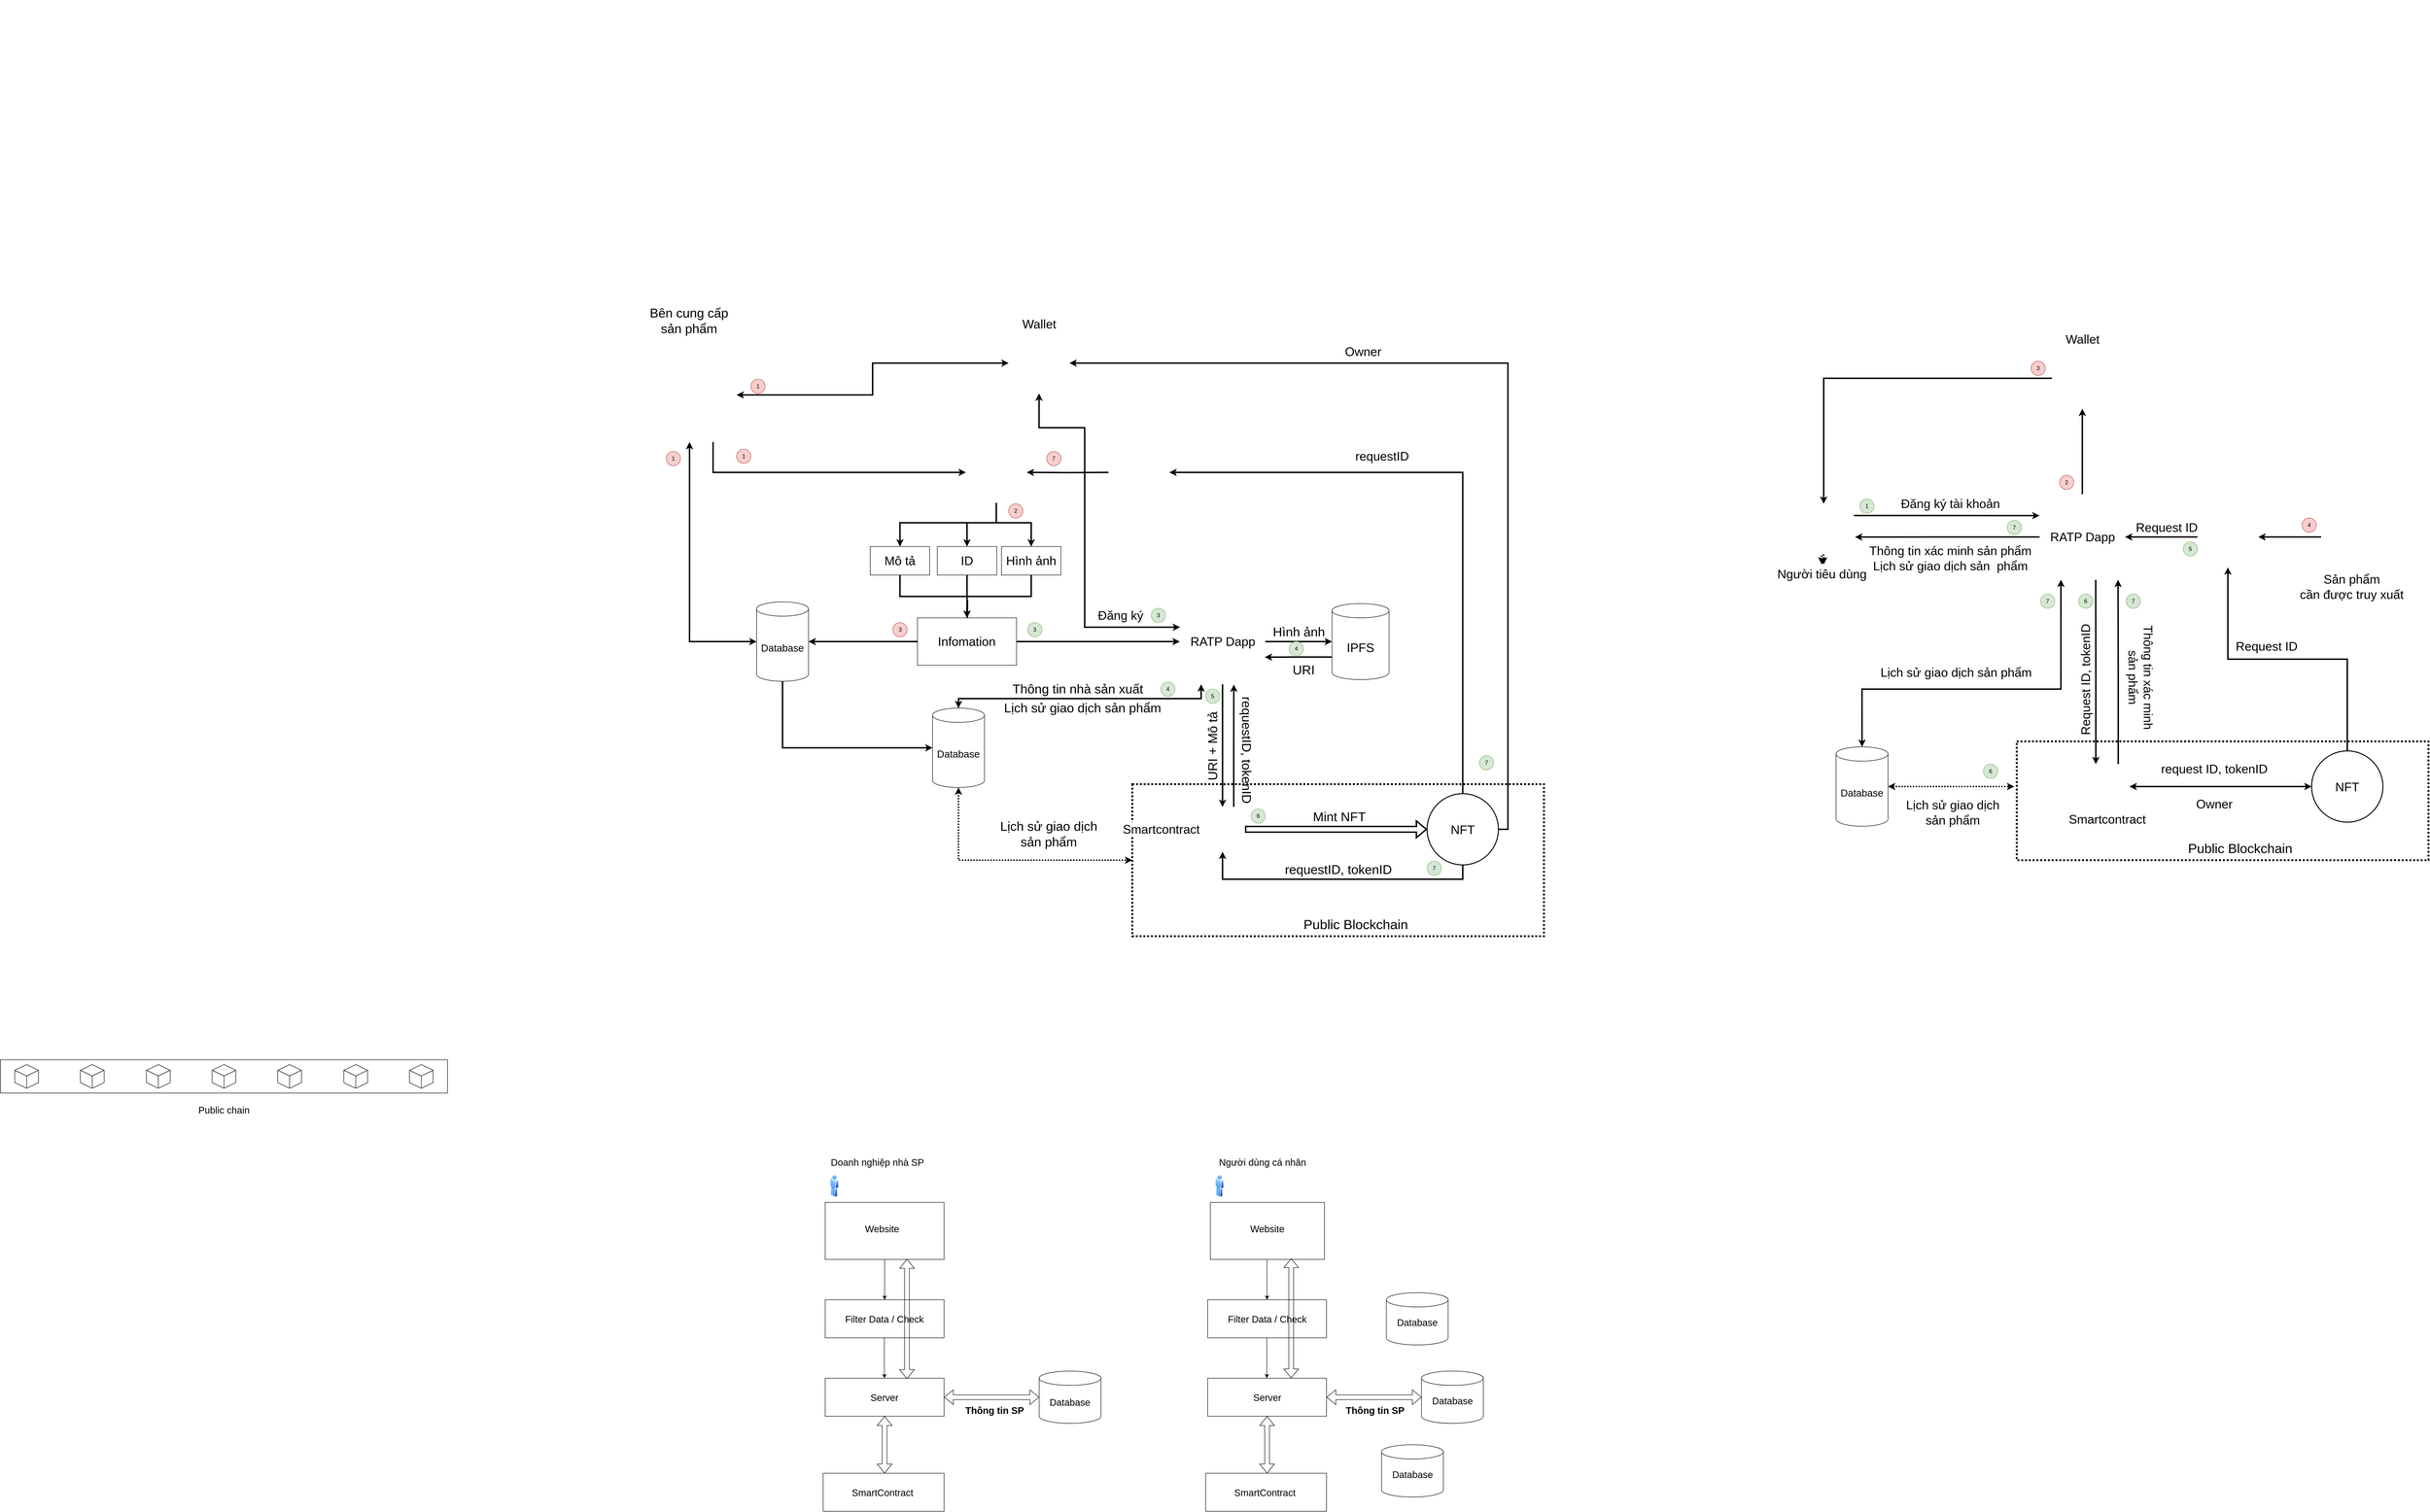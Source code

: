 <mxfile version="15.5.9" type="github">
  <diagram id="D5BR7ImlzCe612qxOFZ0" name="Page-1">
    <mxGraphModel dx="7035" dy="4805" grid="1" gridSize="10" guides="1" tooltips="1" connect="1" arrows="1" fold="1" page="0" pageScale="1" pageWidth="827" pageHeight="1169" math="0" shadow="0">
      <root>
        <mxCell id="0" />
        <mxCell id="1" parent="0" />
        <mxCell id="Ao7XuQHwFO4yn0r0bB7j-84" value="" style="rounded=0;whiteSpace=wrap;html=1;fontSize=26;strokeColor=default;strokeWidth=4;verticalAlign=top;fillColor=none;dashed=1;dashPattern=1 1;" parent="1" vertex="1">
          <mxGeometry x="430" y="-170" width="865.75" height="320" as="geometry" />
        </mxCell>
        <mxCell id="r7d0zFGuepBQrFFEAHhD-46" value="" style="rounded=0;whiteSpace=wrap;html=1;fontSize=26;strokeColor=default;strokeWidth=4;verticalAlign=top;fillColor=none;dashed=1;dashPattern=1 1;" vertex="1" parent="1">
          <mxGeometry x="2290" y="-260" width="865.75" height="250" as="geometry" />
        </mxCell>
        <mxCell id="ztYx5yeOudnLC5B6J5kb-2" value="" style="rounded=0;whiteSpace=wrap;html=1;" parent="1" vertex="1">
          <mxGeometry x="-215.75" y="710" width="250" height="120" as="geometry" />
        </mxCell>
        <mxCell id="ztYx5yeOudnLC5B6J5kb-3" value="" style="aspect=fixed;perimeter=ellipsePerimeter;html=1;align=center;shadow=0;dashed=0;spacingTop=3;image;image=img/lib/active_directory/user.svg;" parent="1" vertex="1">
          <mxGeometry x="-205.75" y="650" width="18.5" height="50" as="geometry" />
        </mxCell>
        <mxCell id="ztYx5yeOudnLC5B6J5kb-4" value="&lt;font style=&quot;font-size: 20px&quot;&gt;Website&lt;/font&gt;" style="text;html=1;strokeColor=none;fillColor=none;align=center;verticalAlign=middle;whiteSpace=wrap;rounded=0;" parent="1" vertex="1">
          <mxGeometry x="-125.75" y="750" width="60" height="30" as="geometry" />
        </mxCell>
        <mxCell id="ztYx5yeOudnLC5B6J5kb-6" value="" style="rounded=0;whiteSpace=wrap;html=1;" parent="1" vertex="1">
          <mxGeometry x="594.25" y="710" width="240" height="120" as="geometry" />
        </mxCell>
        <mxCell id="ztYx5yeOudnLC5B6J5kb-7" value="" style="aspect=fixed;perimeter=ellipsePerimeter;html=1;align=center;shadow=0;dashed=0;spacingTop=3;image;image=img/lib/active_directory/user.svg;" parent="1" vertex="1">
          <mxGeometry x="604.25" y="650" width="18.5" height="50" as="geometry" />
        </mxCell>
        <mxCell id="ztYx5yeOudnLC5B6J5kb-8" value="&lt;font style=&quot;font-size: 20px&quot;&gt;Website&lt;/font&gt;" style="text;html=1;strokeColor=none;fillColor=none;align=center;verticalAlign=middle;whiteSpace=wrap;rounded=0;" parent="1" vertex="1">
          <mxGeometry x="684.25" y="750" width="60" height="30" as="geometry" />
        </mxCell>
        <mxCell id="ztYx5yeOudnLC5B6J5kb-9" value="Người dùng cá nhân" style="text;html=1;strokeColor=none;fillColor=none;align=center;verticalAlign=middle;whiteSpace=wrap;rounded=0;fontSize=20;" parent="1" vertex="1">
          <mxGeometry x="604.25" y="610" width="200" height="30" as="geometry" />
        </mxCell>
        <mxCell id="ztYx5yeOudnLC5B6J5kb-10" value="Doanh nghiệp nhà SP" style="text;html=1;strokeColor=none;fillColor=none;align=center;verticalAlign=middle;whiteSpace=wrap;rounded=0;fontSize=20;" parent="1" vertex="1">
          <mxGeometry x="-205.75" y="610" width="200" height="30" as="geometry" />
        </mxCell>
        <mxCell id="ztYx5yeOudnLC5B6J5kb-11" value="" style="rounded=0;whiteSpace=wrap;html=1;fontSize=20;" parent="1" vertex="1">
          <mxGeometry x="-215.75" y="915" width="250" height="80" as="geometry" />
        </mxCell>
        <mxCell id="ztYx5yeOudnLC5B6J5kb-12" value="Filter Data / Check" style="text;html=1;strokeColor=none;fillColor=none;align=center;verticalAlign=middle;whiteSpace=wrap;rounded=0;fontSize=20;" parent="1" vertex="1">
          <mxGeometry x="-175.75" y="940" width="170" height="30" as="geometry" />
        </mxCell>
        <mxCell id="ztYx5yeOudnLC5B6J5kb-13" value="" style="rounded=0;whiteSpace=wrap;html=1;fontSize=20;" parent="1" vertex="1">
          <mxGeometry x="-220" y="1280" width="254.25" height="80" as="geometry" />
        </mxCell>
        <mxCell id="ztYx5yeOudnLC5B6J5kb-14" value="SmartContract" style="text;html=1;strokeColor=none;fillColor=none;align=center;verticalAlign=middle;whiteSpace=wrap;rounded=0;fontSize=20;" parent="1" vertex="1">
          <mxGeometry x="-180" y="1305" width="170" height="30" as="geometry" />
        </mxCell>
        <mxCell id="ztYx5yeOudnLC5B6J5kb-15" value="" style="endArrow=classic;html=1;rounded=0;fontSize=20;exitX=0.5;exitY=1;exitDx=0;exitDy=0;entryX=0.5;entryY=0;entryDx=0;entryDy=0;" parent="1" source="ztYx5yeOudnLC5B6J5kb-2" target="ztYx5yeOudnLC5B6J5kb-11" edge="1">
          <mxGeometry width="50" height="50" relative="1" as="geometry">
            <mxPoint x="294.25" y="1030" as="sourcePoint" />
            <mxPoint x="344.25" y="980" as="targetPoint" />
          </mxGeometry>
        </mxCell>
        <mxCell id="ztYx5yeOudnLC5B6J5kb-16" value="" style="endArrow=classic;html=1;rounded=0;fontSize=20;exitX=0.5;exitY=1;exitDx=0;exitDy=0;entryX=0.5;entryY=0;entryDx=0;entryDy=0;" parent="1" edge="1">
          <mxGeometry width="50" height="50" relative="1" as="geometry">
            <mxPoint x="-91.25" y="995" as="sourcePoint" />
            <mxPoint x="-91.25" y="1080" as="targetPoint" />
          </mxGeometry>
        </mxCell>
        <mxCell id="ztYx5yeOudnLC5B6J5kb-26" value="Server" style="rounded=0;whiteSpace=wrap;html=1;fontSize=20;" parent="1" vertex="1">
          <mxGeometry x="-215.75" y="1080" width="250" height="80" as="geometry" />
        </mxCell>
        <mxCell id="ztYx5yeOudnLC5B6J5kb-20" value="" style="shape=cylinder3;whiteSpace=wrap;html=1;boundedLbl=1;backgroundOutline=1;size=15;fontSize=20;" parent="1" vertex="1">
          <mxGeometry x="234.25" y="1065" width="130" height="110" as="geometry" />
        </mxCell>
        <mxCell id="ztYx5yeOudnLC5B6J5kb-22" value="Database" style="text;html=1;strokeColor=none;fillColor=none;align=center;verticalAlign=middle;whiteSpace=wrap;rounded=0;fontSize=20;" parent="1" vertex="1">
          <mxGeometry x="269.25" y="1115" width="60" height="30" as="geometry" />
        </mxCell>
        <mxCell id="ztYx5yeOudnLC5B6J5kb-28" value="" style="shape=flexArrow;endArrow=classic;startArrow=classic;html=1;rounded=0;fontSize=20;exitX=0.5;exitY=1;exitDx=0;exitDy=0;" parent="1" source="ztYx5yeOudnLC5B6J5kb-26" edge="1">
          <mxGeometry width="100" height="100" relative="1" as="geometry">
            <mxPoint x="274.25" y="1050" as="sourcePoint" />
            <mxPoint x="-90.75" y="1280" as="targetPoint" />
          </mxGeometry>
        </mxCell>
        <mxCell id="ztYx5yeOudnLC5B6J5kb-30" value="" style="shape=flexArrow;endArrow=classic;startArrow=classic;html=1;rounded=0;fontSize=20;entryX=0;entryY=0.5;entryDx=0;entryDy=0;entryPerimeter=0;exitX=1;exitY=0.5;exitDx=0;exitDy=0;" parent="1" source="ztYx5yeOudnLC5B6J5kb-26" target="ztYx5yeOudnLC5B6J5kb-20" edge="1">
          <mxGeometry width="100" height="100" relative="1" as="geometry">
            <mxPoint x="34.25" y="1120" as="sourcePoint" />
            <mxPoint x="374.25" y="950" as="targetPoint" />
          </mxGeometry>
        </mxCell>
        <mxCell id="ztYx5yeOudnLC5B6J5kb-31" value="&lt;h1&gt;&lt;font style=&quot;font-size: 20px&quot;&gt;Thông tin SP&lt;/font&gt;&lt;/h1&gt;" style="text;html=1;strokeColor=none;fillColor=none;spacing=5;spacingTop=-20;whiteSpace=wrap;overflow=hidden;rounded=0;fontSize=20;" parent="1" vertex="1">
          <mxGeometry x="74.25" y="1100" width="220" height="120" as="geometry" />
        </mxCell>
        <mxCell id="ztYx5yeOudnLC5B6J5kb-33" value="" style="shape=flexArrow;endArrow=classic;startArrow=classic;html=1;rounded=0;fontSize=20;entryX=0.688;entryY=0.994;entryDx=0;entryDy=0;entryPerimeter=0;exitX=0.688;exitY=0.017;exitDx=0;exitDy=0;exitPerimeter=0;" parent="1" source="ztYx5yeOudnLC5B6J5kb-26" target="ztYx5yeOudnLC5B6J5kb-2" edge="1">
          <mxGeometry width="100" height="100" relative="1" as="geometry">
            <mxPoint x="264.25" y="1060" as="sourcePoint" />
            <mxPoint x="374.25" y="950" as="targetPoint" />
          </mxGeometry>
        </mxCell>
        <mxCell id="ztYx5yeOudnLC5B6J5kb-34" value="" style="rounded=0;whiteSpace=wrap;html=1;fontSize=20;" parent="1" vertex="1">
          <mxGeometry x="588.5" y="915" width="250" height="80" as="geometry" />
        </mxCell>
        <mxCell id="ztYx5yeOudnLC5B6J5kb-35" value="Filter Data / Check" style="text;html=1;strokeColor=none;fillColor=none;align=center;verticalAlign=middle;whiteSpace=wrap;rounded=0;fontSize=20;" parent="1" vertex="1">
          <mxGeometry x="628.5" y="940" width="170" height="30" as="geometry" />
        </mxCell>
        <mxCell id="ztYx5yeOudnLC5B6J5kb-36" value="" style="rounded=0;whiteSpace=wrap;html=1;fontSize=20;" parent="1" vertex="1">
          <mxGeometry x="584.25" y="1280" width="254.25" height="80" as="geometry" />
        </mxCell>
        <mxCell id="ztYx5yeOudnLC5B6J5kb-37" value="SmartContract" style="text;html=1;strokeColor=none;fillColor=none;align=center;verticalAlign=middle;whiteSpace=wrap;rounded=0;fontSize=20;" parent="1" vertex="1">
          <mxGeometry x="624.25" y="1305" width="170" height="30" as="geometry" />
        </mxCell>
        <mxCell id="ztYx5yeOudnLC5B6J5kb-38" value="" style="endArrow=classic;html=1;rounded=0;fontSize=20;entryX=0.5;entryY=0;entryDx=0;entryDy=0;" parent="1" target="ztYx5yeOudnLC5B6J5kb-34" edge="1">
          <mxGeometry width="50" height="50" relative="1" as="geometry">
            <mxPoint x="713.25" y="831" as="sourcePoint" />
            <mxPoint x="1098.5" y="980.72" as="targetPoint" />
          </mxGeometry>
        </mxCell>
        <mxCell id="ztYx5yeOudnLC5B6J5kb-39" value="" style="endArrow=classic;html=1;rounded=0;fontSize=20;exitX=0.5;exitY=1;exitDx=0;exitDy=0;entryX=0.5;entryY=0;entryDx=0;entryDy=0;" parent="1" edge="1">
          <mxGeometry width="50" height="50" relative="1" as="geometry">
            <mxPoint x="713" y="995" as="sourcePoint" />
            <mxPoint x="713" y="1080" as="targetPoint" />
          </mxGeometry>
        </mxCell>
        <mxCell id="ztYx5yeOudnLC5B6J5kb-40" value="Server" style="rounded=0;whiteSpace=wrap;html=1;fontSize=20;" parent="1" vertex="1">
          <mxGeometry x="588.5" y="1080" width="250" height="80" as="geometry" />
        </mxCell>
        <mxCell id="ztYx5yeOudnLC5B6J5kb-41" value="" style="shape=cylinder3;whiteSpace=wrap;html=1;boundedLbl=1;backgroundOutline=1;size=15;fontSize=20;" parent="1" vertex="1">
          <mxGeometry x="1038.25" y="1065" width="130" height="110" as="geometry" />
        </mxCell>
        <mxCell id="ztYx5yeOudnLC5B6J5kb-42" value="Database" style="text;html=1;strokeColor=none;fillColor=none;align=center;verticalAlign=middle;whiteSpace=wrap;rounded=0;fontSize=20;" parent="1" vertex="1">
          <mxGeometry x="1069.25" y="1110" width="68.56" height="34.28" as="geometry" />
        </mxCell>
        <mxCell id="ztYx5yeOudnLC5B6J5kb-43" value="" style="shape=flexArrow;endArrow=classic;startArrow=classic;html=1;rounded=0;fontSize=20;exitX=0.5;exitY=1;exitDx=0;exitDy=0;" parent="1" source="ztYx5yeOudnLC5B6J5kb-40" edge="1">
          <mxGeometry width="100" height="100" relative="1" as="geometry">
            <mxPoint x="1078.5" y="1050" as="sourcePoint" />
            <mxPoint x="713.5" y="1280" as="targetPoint" />
          </mxGeometry>
        </mxCell>
        <mxCell id="ztYx5yeOudnLC5B6J5kb-44" value="" style="shape=flexArrow;endArrow=classic;startArrow=classic;html=1;rounded=0;fontSize=20;entryX=0;entryY=0.5;entryDx=0;entryDy=0;entryPerimeter=0;exitX=1;exitY=0.5;exitDx=0;exitDy=0;" parent="1" source="ztYx5yeOudnLC5B6J5kb-40" edge="1">
          <mxGeometry width="100" height="100" relative="1" as="geometry">
            <mxPoint x="838.5" y="1120" as="sourcePoint" />
            <mxPoint x="1038.5" y="1120" as="targetPoint" />
          </mxGeometry>
        </mxCell>
        <mxCell id="ztYx5yeOudnLC5B6J5kb-45" value="&lt;h1&gt;&lt;font style=&quot;font-size: 20px&quot;&gt;Thông tin SP&lt;/font&gt;&lt;/h1&gt;" style="text;html=1;strokeColor=none;fillColor=none;spacing=5;spacingTop=-20;whiteSpace=wrap;overflow=hidden;rounded=0;fontSize=20;" parent="1" vertex="1">
          <mxGeometry x="874.25" y="1100" width="220" height="120" as="geometry" />
        </mxCell>
        <mxCell id="ztYx5yeOudnLC5B6J5kb-47" value="" style="shape=flexArrow;endArrow=classic;startArrow=classic;html=1;rounded=0;fontSize=20;entryX=0.688;entryY=0.994;entryDx=0;entryDy=0;entryPerimeter=0;exitX=0.688;exitY=0.017;exitDx=0;exitDy=0;exitPerimeter=0;" parent="1" edge="1">
          <mxGeometry width="100" height="100" relative="1" as="geometry">
            <mxPoint x="764.25" y="1080" as="sourcePoint" />
            <mxPoint x="764.25" y="827.92" as="targetPoint" />
          </mxGeometry>
        </mxCell>
        <mxCell id="ztYx5yeOudnLC5B6J5kb-48" value="" style="shape=cylinder3;whiteSpace=wrap;html=1;boundedLbl=1;backgroundOutline=1;size=15;fontSize=20;" parent="1" vertex="1">
          <mxGeometry x="964.25" y="900" width="130" height="110" as="geometry" />
        </mxCell>
        <mxCell id="ztYx5yeOudnLC5B6J5kb-49" value="Database" style="text;html=1;strokeColor=none;fillColor=none;align=center;verticalAlign=middle;whiteSpace=wrap;rounded=0;fontSize=20;" parent="1" vertex="1">
          <mxGeometry x="995.25" y="945" width="68.56" height="34.28" as="geometry" />
        </mxCell>
        <mxCell id="ztYx5yeOudnLC5B6J5kb-50" value="" style="shape=cylinder3;whiteSpace=wrap;html=1;boundedLbl=1;backgroundOutline=1;size=15;fontSize=20;" parent="1" vertex="1">
          <mxGeometry x="954.25" y="1220" width="130" height="110" as="geometry" />
        </mxCell>
        <mxCell id="ztYx5yeOudnLC5B6J5kb-51" value="Database" style="text;html=1;strokeColor=none;fillColor=none;align=center;verticalAlign=middle;whiteSpace=wrap;rounded=0;fontSize=20;" parent="1" vertex="1">
          <mxGeometry x="985.25" y="1265" width="68.56" height="34.28" as="geometry" />
        </mxCell>
        <mxCell id="Ao7XuQHwFO4yn0r0bB7j-11" style="edgeStyle=orthogonalEdgeStyle;rounded=0;orthogonalLoop=1;jettySize=auto;html=1;exitX=0.75;exitY=1;exitDx=0;exitDy=0;jumpSize=6;endSize=6;strokeWidth=3;" parent="1" source="Ao7XuQHwFO4yn0r0bB7j-4" target="Ao7XuQHwFO4yn0r0bB7j-8" edge="1">
          <mxGeometry relative="1" as="geometry" />
        </mxCell>
        <mxCell id="Ao7XuQHwFO4yn0r0bB7j-57" style="edgeStyle=orthogonalEdgeStyle;rounded=0;jumpSize=6;orthogonalLoop=1;jettySize=auto;html=1;exitX=0.5;exitY=1;exitDx=0;exitDy=0;entryX=0;entryY=0.5;entryDx=0;entryDy=0;entryPerimeter=0;fontSize=35;startArrow=classic;startFill=1;endSize=6;strokeWidth=3;" parent="1" source="Ao7XuQHwFO4yn0r0bB7j-4" target="Ao7XuQHwFO4yn0r0bB7j-22" edge="1">
          <mxGeometry relative="1" as="geometry" />
        </mxCell>
        <mxCell id="Ao7XuQHwFO4yn0r0bB7j-75" style="edgeStyle=orthogonalEdgeStyle;rounded=0;jumpSize=6;orthogonalLoop=1;jettySize=auto;html=1;exitX=1;exitY=0.5;exitDx=0;exitDy=0;entryX=0;entryY=0.5;entryDx=0;entryDy=0;fontSize=26;startArrow=classic;startFill=1;endSize=6;strokeWidth=3;" parent="1" source="Ao7XuQHwFO4yn0r0bB7j-4" target="Ao7XuQHwFO4yn0r0bB7j-74" edge="1">
          <mxGeometry relative="1" as="geometry" />
        </mxCell>
        <mxCell id="Ao7XuQHwFO4yn0r0bB7j-4" value="" style="shape=image;html=1;verticalAlign=top;verticalLabelPosition=bottom;labelBackgroundColor=#ffffff;imageAspect=0;aspect=fixed;image=https://cdn1.iconfinder.com/data/icons/science-technology-outline-24-px/24/factory_company_building_manufacturer_powerplant-128.png" parent="1" vertex="1">
          <mxGeometry x="-600" y="-1088" width="198" height="198" as="geometry" />
        </mxCell>
        <mxCell id="Ao7XuQHwFO4yn0r0bB7j-82" style="edgeStyle=orthogonalEdgeStyle;rounded=0;jumpSize=6;orthogonalLoop=1;jettySize=auto;html=1;exitX=0;exitY=0.5;exitDx=0;exitDy=0;entryX=1;entryY=0.5;entryDx=0;entryDy=0;fontSize=26;startArrow=none;startFill=0;strokeWidth=3;" parent="1" target="Ao7XuQHwFO4yn0r0bB7j-8" edge="1">
          <mxGeometry relative="1" as="geometry">
            <mxPoint x="380" y="-826" as="sourcePoint" />
          </mxGeometry>
        </mxCell>
        <mxCell id="r7d0zFGuepBQrFFEAHhD-33" style="edgeStyle=orthogonalEdgeStyle;rounded=0;orthogonalLoop=1;jettySize=auto;html=1;exitX=0;exitY=0.5;exitDx=0;exitDy=0;entryX=1;entryY=0.5;entryDx=0;entryDy=0;startArrow=none;startFill=0;endArrow=classic;endFill=1;strokeWidth=3;" edge="1" parent="1" source="Ao7XuQHwFO4yn0r0bB7j-7" target="r7d0zFGuepBQrFFEAHhD-23">
          <mxGeometry relative="1" as="geometry" />
        </mxCell>
        <mxCell id="Ao7XuQHwFO4yn0r0bB7j-7" value="" style="shape=image;html=1;verticalAlign=top;verticalLabelPosition=bottom;labelBackgroundColor=#ffffff;imageAspect=0;aspect=fixed;image=https://cdn0.iconfinder.com/data/icons/online-shopping-fill-shoppers-features/512/Product_searching-128.png" parent="1" vertex="1">
          <mxGeometry x="2930" y="-754.12" width="128" height="128" as="geometry" />
        </mxCell>
        <mxCell id="Ao7XuQHwFO4yn0r0bB7j-15" style="edgeStyle=orthogonalEdgeStyle;rounded=0;jumpSize=6;orthogonalLoop=1;jettySize=auto;html=1;exitX=0.5;exitY=1;exitDx=0;exitDy=0;endSize=6;strokeWidth=3;entryX=0.5;entryY=0;entryDx=0;entryDy=0;" parent="1" source="Ao7XuQHwFO4yn0r0bB7j-8" target="Ao7XuQHwFO4yn0r0bB7j-14" edge="1">
          <mxGeometry relative="1" as="geometry">
            <mxPoint x="144" y="-670" as="targetPoint" />
            <Array as="points">
              <mxPoint x="144" y="-720" />
              <mxPoint x="83" y="-720" />
            </Array>
          </mxGeometry>
        </mxCell>
        <mxCell id="Ao7XuQHwFO4yn0r0bB7j-17" style="edgeStyle=orthogonalEdgeStyle;rounded=0;jumpSize=6;orthogonalLoop=1;jettySize=auto;html=1;exitX=0.5;exitY=1;exitDx=0;exitDy=0;endSize=6;strokeWidth=3;entryX=0.5;entryY=0;entryDx=0;entryDy=0;" parent="1" source="Ao7XuQHwFO4yn0r0bB7j-8" target="Ao7XuQHwFO4yn0r0bB7j-13" edge="1">
          <mxGeometry relative="1" as="geometry">
            <mxPoint x="144" y="-670" as="targetPoint" />
            <Array as="points">
              <mxPoint x="144" y="-720" />
              <mxPoint x="217" y="-720" />
            </Array>
          </mxGeometry>
        </mxCell>
        <mxCell id="Ao7XuQHwFO4yn0r0bB7j-51" style="edgeStyle=orthogonalEdgeStyle;rounded=0;jumpSize=6;orthogonalLoop=1;jettySize=auto;html=1;exitX=0.5;exitY=1;exitDx=0;exitDy=0;entryX=0.5;entryY=0;entryDx=0;entryDy=0;fontSize=35;startArrow=none;startFill=0;endSize=6;strokeWidth=3;" parent="1" source="Ao7XuQHwFO4yn0r0bB7j-8" target="Ao7XuQHwFO4yn0r0bB7j-49" edge="1">
          <mxGeometry relative="1" as="geometry">
            <Array as="points">
              <mxPoint x="144" y="-720" />
              <mxPoint x="-58" y="-720" />
            </Array>
          </mxGeometry>
        </mxCell>
        <mxCell id="Ao7XuQHwFO4yn0r0bB7j-8" value="" style="shape=image;html=1;verticalAlign=top;verticalLabelPosition=bottom;labelBackgroundColor=#ffffff;imageAspect=0;aspect=fixed;image=https://cdn0.iconfinder.com/data/icons/online-shopping-fill-shoppers-features/512/QR-code_product-128.png" parent="1" vertex="1">
          <mxGeometry x="80" y="-890" width="128" height="128" as="geometry" />
        </mxCell>
        <mxCell id="Ao7XuQHwFO4yn0r0bB7j-9" value="" style="shape=image;html=1;verticalAlign=top;verticalLabelPosition=bottom;labelBackgroundColor=#ffffff;imageAspect=0;aspect=fixed;image=https://cdn0.iconfinder.com/data/icons/online-shopping-fill-shoppers-features/512/QR-code_product_tracking-128.png" parent="1" vertex="1">
          <mxGeometry x="1730" y="-1820" width="128" height="128" as="geometry" />
        </mxCell>
        <mxCell id="Ao7XuQHwFO4yn0r0bB7j-10" value="" style="shape=image;html=1;verticalAlign=top;verticalLabelPosition=bottom;labelBackgroundColor=#ffffff;imageAspect=0;aspect=fixed;image=https://cdn0.iconfinder.com/data/icons/online-shopping-fill-shoppers-features/512/Product_insurance-128.png" parent="1" vertex="1">
          <mxGeometry x="1530" y="-1810" width="128" height="128" as="geometry" />
        </mxCell>
        <mxCell id="Ao7XuQHwFO4yn0r0bB7j-12" value="Bên cung cấp sản phẩm" style="text;html=1;strokeColor=none;fillColor=none;align=center;verticalAlign=middle;whiteSpace=wrap;rounded=0;fontSize=27;" parent="1" vertex="1">
          <mxGeometry x="-602" y="-1160" width="200" height="30" as="geometry" />
        </mxCell>
        <mxCell id="Ao7XuQHwFO4yn0r0bB7j-55" style="edgeStyle=orthogonalEdgeStyle;rounded=0;jumpSize=6;orthogonalLoop=1;jettySize=auto;html=1;exitX=0.5;exitY=1;exitDx=0;exitDy=0;fontSize=35;startArrow=none;startFill=0;endSize=6;strokeWidth=3;entryX=0.5;entryY=0;entryDx=0;entryDy=0;" parent="1" source="Ao7XuQHwFO4yn0r0bB7j-13" target="Ao7XuQHwFO4yn0r0bB7j-18" edge="1">
          <mxGeometry relative="1" as="geometry">
            <mxPoint x="80" y="-500" as="targetPoint" />
          </mxGeometry>
        </mxCell>
        <mxCell id="Ao7XuQHwFO4yn0r0bB7j-13" value="Hình ảnh" style="rounded=0;whiteSpace=wrap;html=1;fontSize=26;" parent="1" vertex="1">
          <mxGeometry x="155" y="-670" width="125" height="60" as="geometry" />
        </mxCell>
        <mxCell id="Ao7XuQHwFO4yn0r0bB7j-54" style="edgeStyle=orthogonalEdgeStyle;rounded=0;jumpSize=6;orthogonalLoop=1;jettySize=auto;html=1;exitX=0.5;exitY=1;exitDx=0;exitDy=0;fontSize=35;startArrow=none;startFill=0;endSize=6;strokeWidth=3;" parent="1" source="Ao7XuQHwFO4yn0r0bB7j-14" edge="1">
          <mxGeometry relative="1" as="geometry">
            <mxPoint x="83" y="-500" as="targetPoint" />
          </mxGeometry>
        </mxCell>
        <mxCell id="Ao7XuQHwFO4yn0r0bB7j-14" value="ID" style="rounded=0;whiteSpace=wrap;html=1;fontSize=26;" parent="1" vertex="1">
          <mxGeometry x="20" y="-670" width="125" height="60" as="geometry" />
        </mxCell>
        <mxCell id="Ao7XuQHwFO4yn0r0bB7j-56" style="edgeStyle=orthogonalEdgeStyle;rounded=0;jumpSize=6;orthogonalLoop=1;jettySize=auto;html=1;exitX=0;exitY=0.5;exitDx=0;exitDy=0;fontSize=35;startArrow=none;startFill=0;endSize=6;strokeWidth=3;" parent="1" source="Ao7XuQHwFO4yn0r0bB7j-18" target="Ao7XuQHwFO4yn0r0bB7j-22" edge="1">
          <mxGeometry relative="1" as="geometry" />
        </mxCell>
        <mxCell id="Ao7XuQHwFO4yn0r0bB7j-59" style="edgeStyle=orthogonalEdgeStyle;rounded=0;jumpSize=6;orthogonalLoop=1;jettySize=auto;html=1;exitX=1;exitY=0.5;exitDx=0;exitDy=0;entryX=0;entryY=0.5;entryDx=0;entryDy=0;fontSize=35;startArrow=none;startFill=0;endSize=6;strokeWidth=3;" parent="1" source="Ao7XuQHwFO4yn0r0bB7j-18" target="Ao7XuQHwFO4yn0r0bB7j-44" edge="1">
          <mxGeometry relative="1" as="geometry" />
        </mxCell>
        <mxCell id="Ao7XuQHwFO4yn0r0bB7j-18" value="Infomation" style="rounded=0;whiteSpace=wrap;html=1;fontSize=26;" parent="1" vertex="1">
          <mxGeometry x="-21.67" y="-520" width="208.33" height="100" as="geometry" />
        </mxCell>
        <mxCell id="r7d0zFGuepBQrFFEAHhD-103" style="edgeStyle=orthogonalEdgeStyle;rounded=0;orthogonalLoop=1;jettySize=auto;html=1;exitX=0;exitY=0;exitDx=0;exitDy=112.5;exitPerimeter=0;entryX=0.994;entryY=0.682;entryDx=0;entryDy=0;entryPerimeter=0;startArrow=none;startFill=0;endArrow=classic;endFill=1;strokeWidth=3;" edge="1" parent="1" source="Ao7XuQHwFO4yn0r0bB7j-20" target="Ao7XuQHwFO4yn0r0bB7j-44">
          <mxGeometry relative="1" as="geometry" />
        </mxCell>
        <mxCell id="Ao7XuQHwFO4yn0r0bB7j-20" value="IPFS" style="shape=cylinder3;whiteSpace=wrap;html=1;boundedLbl=1;backgroundOutline=1;size=15;strokeColor=default;fontSize=26;" parent="1" vertex="1">
          <mxGeometry x="850" y="-550" width="120" height="160" as="geometry" />
        </mxCell>
        <mxCell id="Ao7XuQHwFO4yn0r0bB7j-22" value="Database" style="shape=cylinder3;whiteSpace=wrap;html=1;boundedLbl=1;backgroundOutline=1;size=15;strokeColor=default;fontSize=21;" parent="1" vertex="1">
          <mxGeometry x="-360" y="-553.51" width="109.25" height="167.01" as="geometry" />
        </mxCell>
        <mxCell id="Ao7XuQHwFO4yn0r0bB7j-69" style="edgeStyle=orthogonalEdgeStyle;rounded=0;jumpSize=6;orthogonalLoop=1;jettySize=auto;html=1;exitX=0.5;exitY=1;exitDx=0;exitDy=0;entryX=0.5;entryY=0;entryDx=0;entryDy=0;fontSize=26;startArrow=none;startFill=0;endSize=6;strokeWidth=3;endArrow=classic;endFill=1;" parent="1" source="Ao7XuQHwFO4yn0r0bB7j-44" target="Ao7XuQHwFO4yn0r0bB7j-68" edge="1">
          <mxGeometry relative="1" as="geometry" />
        </mxCell>
        <mxCell id="Ao7XuQHwFO4yn0r0bB7j-83" style="edgeStyle=orthogonalEdgeStyle;rounded=0;jumpSize=6;orthogonalLoop=1;jettySize=auto;html=1;exitX=1;exitY=0.5;exitDx=0;exitDy=0;fontSize=26;startArrow=none;startFill=0;strokeWidth=3;" parent="1" source="Ao7XuQHwFO4yn0r0bB7j-44" target="Ao7XuQHwFO4yn0r0bB7j-20" edge="1">
          <mxGeometry relative="1" as="geometry" />
        </mxCell>
        <mxCell id="Ao7XuQHwFO4yn0r0bB7j-44" value="&lt;font style=&quot;font-size: 26px;&quot;&gt;RATP Dapp&lt;br style=&quot;font-size: 26px;&quot;&gt;&lt;/font&gt;" style="shape=image;html=1;verticalAlign=middle;verticalLabelPosition=middle;labelBackgroundColor=#ffffff;imageAspect=0;aspect=fixed;image=https://cdn1.iconfinder.com/data/icons/100-basic-for-user-interface/32/44-browser-128.png;strokeColor=default;strokeWidth=0;horizontal=1;labelPosition=center;align=center;fontSize=26;" parent="1" vertex="1">
          <mxGeometry x="530" y="-559.87" width="179.75" height="179.75" as="geometry" />
        </mxCell>
        <mxCell id="Ao7XuQHwFO4yn0r0bB7j-53" style="edgeStyle=orthogonalEdgeStyle;rounded=0;jumpSize=6;orthogonalLoop=1;jettySize=auto;html=1;exitX=0.5;exitY=1;exitDx=0;exitDy=0;entryX=0.5;entryY=0;entryDx=0;entryDy=0;fontSize=35;startArrow=none;startFill=0;endSize=6;strokeWidth=3;" parent="1" source="Ao7XuQHwFO4yn0r0bB7j-49" target="Ao7XuQHwFO4yn0r0bB7j-18" edge="1">
          <mxGeometry relative="1" as="geometry" />
        </mxCell>
        <mxCell id="Ao7XuQHwFO4yn0r0bB7j-49" value="Mô tả" style="rounded=0;whiteSpace=wrap;html=1;fontSize=26;" parent="1" vertex="1">
          <mxGeometry x="-121" y="-670" width="125" height="60" as="geometry" />
        </mxCell>
        <mxCell id="Ao7XuQHwFO4yn0r0bB7j-50" style="edgeStyle=orthogonalEdgeStyle;rounded=0;jumpSize=6;orthogonalLoop=1;jettySize=auto;html=1;exitX=0.5;exitY=1;exitDx=0;exitDy=0;fontSize=35;startArrow=none;startFill=0;endSize=6;strokeWidth=3;" parent="1" source="Ao7XuQHwFO4yn0r0bB7j-49" target="Ao7XuQHwFO4yn0r0bB7j-49" edge="1">
          <mxGeometry relative="1" as="geometry" />
        </mxCell>
        <mxCell id="Ao7XuQHwFO4yn0r0bB7j-63" value="" style="group" parent="1" vertex="1" connectable="0">
          <mxGeometry x="-1950" y="410" width="940" height="120" as="geometry" />
        </mxCell>
        <mxCell id="Ao7XuQHwFO4yn0r0bB7j-41" value="Public chain" style="text;html=1;strokeColor=none;fillColor=none;align=center;verticalAlign=middle;whiteSpace=wrap;rounded=0;fontSize=20;" parent="Ao7XuQHwFO4yn0r0bB7j-63" vertex="1">
          <mxGeometry x="370" y="90" width="200" height="30" as="geometry" />
        </mxCell>
        <mxCell id="Ao7XuQHwFO4yn0r0bB7j-42" value="" style="group" parent="Ao7XuQHwFO4yn0r0bB7j-63" vertex="1" connectable="0">
          <mxGeometry width="940" height="70" as="geometry" />
        </mxCell>
        <mxCell id="Ao7XuQHwFO4yn0r0bB7j-23" value="" style="verticalLabelPosition=bottom;verticalAlign=top;html=1;shape=mxgraph.basic.rect;fillColor2=none;strokeWidth=1;size=20;indent=5;" parent="Ao7XuQHwFO4yn0r0bB7j-42" vertex="1">
          <mxGeometry width="940" height="70" as="geometry" />
        </mxCell>
        <mxCell id="Ao7XuQHwFO4yn0r0bB7j-24" value="" style="html=1;whiteSpace=wrap;shape=isoCube2;backgroundOutline=1;isoAngle=15;strokeColor=default;" parent="Ao7XuQHwFO4yn0r0bB7j-42" vertex="1">
          <mxGeometry x="30" y="10" width="50" height="50" as="geometry" />
        </mxCell>
        <mxCell id="Ao7XuQHwFO4yn0r0bB7j-25" value="" style="html=1;whiteSpace=wrap;shape=isoCube2;backgroundOutline=1;isoAngle=15;strokeColor=default;" parent="Ao7XuQHwFO4yn0r0bB7j-42" vertex="1">
          <mxGeometry x="168" y="10" width="50" height="50" as="geometry" />
        </mxCell>
        <mxCell id="Ao7XuQHwFO4yn0r0bB7j-26" value="" style="html=1;whiteSpace=wrap;shape=isoCube2;backgroundOutline=1;isoAngle=15;strokeColor=default;" parent="Ao7XuQHwFO4yn0r0bB7j-42" vertex="1">
          <mxGeometry x="307" y="10" width="50" height="50" as="geometry" />
        </mxCell>
        <mxCell id="Ao7XuQHwFO4yn0r0bB7j-27" value="" style="html=1;whiteSpace=wrap;shape=isoCube2;backgroundOutline=1;isoAngle=15;strokeColor=default;" parent="Ao7XuQHwFO4yn0r0bB7j-42" vertex="1">
          <mxGeometry x="445" y="10" width="50" height="50" as="geometry" />
        </mxCell>
        <mxCell id="Ao7XuQHwFO4yn0r0bB7j-28" value="" style="html=1;whiteSpace=wrap;shape=isoCube2;backgroundOutline=1;isoAngle=15;strokeColor=default;" parent="Ao7XuQHwFO4yn0r0bB7j-42" vertex="1">
          <mxGeometry x="583" y="10" width="50" height="50" as="geometry" />
        </mxCell>
        <mxCell id="Ao7XuQHwFO4yn0r0bB7j-29" value="" style="html=1;whiteSpace=wrap;shape=isoCube2;backgroundOutline=1;isoAngle=15;strokeColor=default;" parent="Ao7XuQHwFO4yn0r0bB7j-42" vertex="1">
          <mxGeometry x="722" y="10" width="50" height="50" as="geometry" />
        </mxCell>
        <mxCell id="Ao7XuQHwFO4yn0r0bB7j-30" value="" style="html=1;whiteSpace=wrap;shape=isoCube2;backgroundOutline=1;isoAngle=15;strokeColor=default;" parent="Ao7XuQHwFO4yn0r0bB7j-42" vertex="1">
          <mxGeometry x="860" y="10" width="50" height="50" as="geometry" />
        </mxCell>
        <mxCell id="Ao7XuQHwFO4yn0r0bB7j-35" value="" style="shape=image;html=1;verticalAlign=top;verticalLabelPosition=bottom;labelBackgroundColor=#ffffff;imageAspect=0;aspect=fixed;image=https://cdn4.iconfinder.com/data/icons/basic-ui-2-line/32/chain-link-linked-complement-links-128.png;strokeColor=default;rotation=-90;" parent="Ao7XuQHwFO4yn0r0bB7j-42" vertex="1">
          <mxGeometry x="110" y="21" width="28" height="28" as="geometry" />
        </mxCell>
        <mxCell id="Ao7XuQHwFO4yn0r0bB7j-36" value="" style="shape=image;html=1;verticalAlign=top;verticalLabelPosition=bottom;labelBackgroundColor=#ffffff;imageAspect=0;aspect=fixed;image=https://cdn4.iconfinder.com/data/icons/basic-ui-2-line/32/chain-link-linked-complement-links-128.png;strokeColor=default;rotation=-90;" parent="Ao7XuQHwFO4yn0r0bB7j-42" vertex="1">
          <mxGeometry x="249" y="21" width="28" height="28" as="geometry" />
        </mxCell>
        <mxCell id="Ao7XuQHwFO4yn0r0bB7j-37" value="" style="shape=image;html=1;verticalAlign=top;verticalLabelPosition=bottom;labelBackgroundColor=#ffffff;imageAspect=0;aspect=fixed;image=https://cdn4.iconfinder.com/data/icons/basic-ui-2-line/32/chain-link-linked-complement-links-128.png;strokeColor=default;rotation=-90;" parent="Ao7XuQHwFO4yn0r0bB7j-42" vertex="1">
          <mxGeometry x="387" y="21" width="28" height="28" as="geometry" />
        </mxCell>
        <mxCell id="Ao7XuQHwFO4yn0r0bB7j-38" value="" style="shape=image;html=1;verticalAlign=top;verticalLabelPosition=bottom;labelBackgroundColor=#ffffff;imageAspect=0;aspect=fixed;image=https://cdn4.iconfinder.com/data/icons/basic-ui-2-line/32/chain-link-linked-complement-links-128.png;strokeColor=default;rotation=-90;" parent="Ao7XuQHwFO4yn0r0bB7j-42" vertex="1">
          <mxGeometry x="525" y="21" width="28" height="28" as="geometry" />
        </mxCell>
        <mxCell id="Ao7XuQHwFO4yn0r0bB7j-39" value="" style="shape=image;html=1;verticalAlign=top;verticalLabelPosition=bottom;labelBackgroundColor=#ffffff;imageAspect=0;aspect=fixed;image=https://cdn4.iconfinder.com/data/icons/basic-ui-2-line/32/chain-link-linked-complement-links-128.png;strokeColor=default;rotation=-90;" parent="Ao7XuQHwFO4yn0r0bB7j-42" vertex="1">
          <mxGeometry x="664" y="21" width="28" height="28" as="geometry" />
        </mxCell>
        <mxCell id="Ao7XuQHwFO4yn0r0bB7j-40" value="" style="shape=image;html=1;verticalAlign=top;verticalLabelPosition=bottom;labelBackgroundColor=#ffffff;imageAspect=0;aspect=fixed;image=https://cdn4.iconfinder.com/data/icons/basic-ui-2-line/32/chain-link-linked-complement-links-128.png;strokeColor=default;rotation=-90;" parent="Ao7XuQHwFO4yn0r0bB7j-42" vertex="1">
          <mxGeometry x="802" y="21" width="28" height="28" as="geometry" />
        </mxCell>
        <mxCell id="Ao7XuQHwFO4yn0r0bB7j-65" value="Hình ảnh" style="text;html=1;resizable=0;autosize=1;align=center;verticalAlign=middle;points=[];fillColor=none;strokeColor=none;rounded=0;fontSize=27;" parent="1" vertex="1">
          <mxGeometry x="720" y="-510" width="120" height="40" as="geometry" />
        </mxCell>
        <mxCell id="Ao7XuQHwFO4yn0r0bB7j-73" style="edgeStyle=orthogonalEdgeStyle;rounded=0;jumpSize=6;orthogonalLoop=1;jettySize=auto;html=1;exitX=1;exitY=0.5;exitDx=0;exitDy=0;entryX=0;entryY=0.5;entryDx=0;entryDy=0;fontSize=26;startArrow=none;startFill=0;strokeWidth=3;shape=flexArrow;" parent="1" source="Ao7XuQHwFO4yn0r0bB7j-68" target="Ao7XuQHwFO4yn0r0bB7j-72" edge="1">
          <mxGeometry relative="1" as="geometry" />
        </mxCell>
        <mxCell id="r7d0zFGuepBQrFFEAHhD-97" style="edgeStyle=orthogonalEdgeStyle;rounded=0;orthogonalLoop=1;jettySize=auto;html=1;exitX=0.75;exitY=0;exitDx=0;exitDy=0;entryX=0.632;entryY=1.003;entryDx=0;entryDy=0;entryPerimeter=0;startArrow=none;startFill=0;endArrow=classic;endFill=1;strokeWidth=3;" edge="1" parent="1" source="Ao7XuQHwFO4yn0r0bB7j-68" target="Ao7XuQHwFO4yn0r0bB7j-44">
          <mxGeometry relative="1" as="geometry" />
        </mxCell>
        <mxCell id="Ao7XuQHwFO4yn0r0bB7j-68" value="Smartcontract" style="shape=image;html=1;verticalAlign=middle;verticalLabelPosition=middle;labelBackgroundColor=#ffffff;imageAspect=0;aspect=fixed;image=https://cdn2.iconfinder.com/data/icons/essential-web-4/50/content-form-contract-article-paper-128.png;fontSize=26;strokeColor=default;strokeWidth=0;labelPosition=left;align=right;" parent="1" vertex="1">
          <mxGeometry x="572.74" y="-122.13" width="94.25" height="94.25" as="geometry" />
        </mxCell>
        <mxCell id="Ao7XuQHwFO4yn0r0bB7j-77" style="edgeStyle=orthogonalEdgeStyle;rounded=0;jumpSize=6;orthogonalLoop=1;jettySize=auto;html=1;exitX=1;exitY=0.5;exitDx=0;exitDy=0;entryX=1;entryY=0.5;entryDx=0;entryDy=0;fontSize=26;startArrow=none;startFill=0;endSize=6;strokeWidth=3;" parent="1" source="Ao7XuQHwFO4yn0r0bB7j-72" target="Ao7XuQHwFO4yn0r0bB7j-74" edge="1">
          <mxGeometry relative="1" as="geometry" />
        </mxCell>
        <mxCell id="Ao7XuQHwFO4yn0r0bB7j-79" style="edgeStyle=orthogonalEdgeStyle;rounded=0;jumpSize=6;orthogonalLoop=1;jettySize=auto;html=1;exitX=0.5;exitY=0;exitDx=0;exitDy=0;entryX=1;entryY=0.5;entryDx=0;entryDy=0;fontSize=26;startArrow=none;startFill=0;strokeWidth=3;" parent="1" source="Ao7XuQHwFO4yn0r0bB7j-72" edge="1">
          <mxGeometry relative="1" as="geometry">
            <Array as="points">
              <mxPoint x="1125" y="-826" />
            </Array>
            <mxPoint x="508" y="-826" as="targetPoint" />
          </mxGeometry>
        </mxCell>
        <mxCell id="r7d0zFGuepBQrFFEAHhD-63" style="edgeStyle=orthogonalEdgeStyle;rounded=0;orthogonalLoop=1;jettySize=auto;html=1;exitX=0.5;exitY=1;exitDx=0;exitDy=0;entryX=0.5;entryY=1;entryDx=0;entryDy=0;startArrow=none;startFill=0;endArrow=classic;endFill=1;strokeWidth=3;" edge="1" parent="1" source="Ao7XuQHwFO4yn0r0bB7j-72" target="Ao7XuQHwFO4yn0r0bB7j-68">
          <mxGeometry relative="1" as="geometry">
            <Array as="points">
              <mxPoint x="1125" y="30" />
              <mxPoint x="620" y="30" />
            </Array>
          </mxGeometry>
        </mxCell>
        <mxCell id="Ao7XuQHwFO4yn0r0bB7j-72" value="NFT" style="ellipse;whiteSpace=wrap;html=1;aspect=fixed;fontSize=26;strokeColor=default;strokeWidth=2;verticalAlign=middle;textDirection=ltr;spacingTop=2;spacingBottom=0;labelPosition=center;verticalLabelPosition=middle;align=center;" parent="1" vertex="1">
          <mxGeometry x="1050" y="-150" width="150" height="150" as="geometry" />
        </mxCell>
        <mxCell id="Ao7XuQHwFO4yn0r0bB7j-78" style="edgeStyle=orthogonalEdgeStyle;rounded=0;jumpSize=6;orthogonalLoop=1;jettySize=auto;html=1;exitX=0.5;exitY=1;exitDx=0;exitDy=0;entryX=0.003;entryY=0.332;entryDx=0;entryDy=0;entryPerimeter=0;fontSize=26;startArrow=classic;startFill=1;strokeWidth=3;" parent="1" source="Ao7XuQHwFO4yn0r0bB7j-74" target="Ao7XuQHwFO4yn0r0bB7j-44" edge="1">
          <mxGeometry relative="1" as="geometry">
            <Array as="points">
              <mxPoint x="234" y="-920" />
              <mxPoint x="330" y="-920" />
              <mxPoint x="330" y="-500" />
            </Array>
          </mxGeometry>
        </mxCell>
        <mxCell id="Ao7XuQHwFO4yn0r0bB7j-74" value="Wallet" style="shape=image;html=1;verticalAlign=bottom;verticalLabelPosition=top;labelBackgroundColor=#ffffff;imageAspect=0;aspect=fixed;image=https://cdn2.iconfinder.com/data/icons/ios-7-icons/50/wallet-128.png;fontSize=26;strokeColor=default;strokeWidth=2;labelPosition=center;align=center;" parent="1" vertex="1">
          <mxGeometry x="170" y="-1120" width="128" height="128" as="geometry" />
        </mxCell>
        <mxCell id="Ao7XuQHwFO4yn0r0bB7j-85" value="Public Blockchain" style="text;html=1;strokeColor=none;fillColor=none;align=center;verticalAlign=middle;whiteSpace=wrap;rounded=0;fontSize=28;" parent="1" vertex="1">
          <mxGeometry x="780" y="110" width="240" height="30" as="geometry" />
        </mxCell>
        <mxCell id="Ao7XuQHwFO4yn0r0bB7j-86" value="requestID" style="text;html=1;resizable=0;autosize=1;align=center;verticalAlign=middle;points=[];fillColor=none;strokeColor=none;rounded=0;fontSize=26;" parent="1" vertex="1">
          <mxGeometry x="890" y="-880" width="130" height="40" as="geometry" />
        </mxCell>
        <mxCell id="Ao7XuQHwFO4yn0r0bB7j-88" value="Owner" style="text;html=1;resizable=0;autosize=1;align=center;verticalAlign=middle;points=[];fillColor=none;strokeColor=none;rounded=0;fontSize=26;" parent="1" vertex="1">
          <mxGeometry x="870" y="-1100" width="90" height="40" as="geometry" />
        </mxCell>
        <mxCell id="ggCUOy5fCWTUePpNhRSo-3" value="1" style="ellipse;whiteSpace=wrap;html=1;aspect=fixed;fillColor=#f8cecc;strokeColor=#b85450;" parent="1" vertex="1">
          <mxGeometry x="-402" y="-875" width="30" height="30" as="geometry" />
        </mxCell>
        <mxCell id="ggCUOy5fCWTUePpNhRSo-4" value="2" style="ellipse;whiteSpace=wrap;html=1;aspect=fixed;fillColor=#f8cecc;strokeColor=#b85450;" parent="1" vertex="1">
          <mxGeometry x="170" y="-760" width="30" height="30" as="geometry" />
        </mxCell>
        <mxCell id="ggCUOy5fCWTUePpNhRSo-6" value="3" style="ellipse;whiteSpace=wrap;html=1;aspect=fixed;fillColor=#f8cecc;strokeColor=#b85450;" parent="1" vertex="1">
          <mxGeometry x="-73.5" y="-510" width="30" height="30" as="geometry" />
        </mxCell>
        <mxCell id="ggCUOy5fCWTUePpNhRSo-7" value="3" style="ellipse;whiteSpace=wrap;html=1;aspect=fixed;fillColor=#d5e8d4;strokeColor=#82b366;" parent="1" vertex="1">
          <mxGeometry x="210" y="-510" width="30" height="30" as="geometry" />
        </mxCell>
        <mxCell id="ggCUOy5fCWTUePpNhRSo-8" value="1" style="ellipse;whiteSpace=wrap;html=1;aspect=fixed;fillColor=#f8cecc;strokeColor=#b85450;" parent="1" vertex="1">
          <mxGeometry x="-372" y="-1022" width="30" height="30" as="geometry" />
        </mxCell>
        <mxCell id="ggCUOy5fCWTUePpNhRSo-9" value="1" style="ellipse;whiteSpace=wrap;html=1;aspect=fixed;fillColor=#f8cecc;strokeColor=#b85450;" parent="1" vertex="1">
          <mxGeometry x="-550" y="-870" width="30" height="30" as="geometry" />
        </mxCell>
        <mxCell id="ggCUOy5fCWTUePpNhRSo-10" value="3" style="ellipse;whiteSpace=wrap;html=1;aspect=fixed;fillColor=#d5e8d4;strokeColor=#82b366;" parent="1" vertex="1">
          <mxGeometry x="470" y="-540" width="30" height="30" as="geometry" />
        </mxCell>
        <mxCell id="ggCUOy5fCWTUePpNhRSo-11" value="4" style="ellipse;whiteSpace=wrap;html=1;aspect=fixed;fillColor=#d5e8d4;strokeColor=#82b366;" parent="1" vertex="1">
          <mxGeometry x="760" y="-470" width="30" height="30" as="geometry" />
        </mxCell>
        <mxCell id="ggCUOy5fCWTUePpNhRSo-13" value="6" style="ellipse;whiteSpace=wrap;html=1;aspect=fixed;fillColor=#d5e8d4;strokeColor=#82b366;" parent="1" vertex="1">
          <mxGeometry x="679.75" y="-117.88" width="30" height="30" as="geometry" />
        </mxCell>
        <mxCell id="ggCUOy5fCWTUePpNhRSo-14" value="7" style="ellipse;whiteSpace=wrap;html=1;aspect=fixed;fillColor=#d5e8d4;strokeColor=#82b366;" parent="1" vertex="1">
          <mxGeometry x="1160" y="-230" width="30" height="30" as="geometry" />
        </mxCell>
        <mxCell id="ggCUOy5fCWTUePpNhRSo-16" value="7" style="ellipse;whiteSpace=wrap;html=1;aspect=fixed;fillColor=#f8cecc;strokeColor=#b85450;" parent="1" vertex="1">
          <mxGeometry x="250" y="-870" width="30" height="30" as="geometry" />
        </mxCell>
        <mxCell id="ggCUOy5fCWTUePpNhRSo-19" style="edgeStyle=orthogonalEdgeStyle;rounded=0;orthogonalLoop=1;jettySize=auto;html=1;exitX=0;exitY=0.5;exitDx=0;exitDy=0;exitPerimeter=0;entryX=0.5;entryY=1;entryDx=0;entryDy=0;entryPerimeter=0;startArrow=classic;startFill=1;endArrow=none;endFill=0;strokeWidth=3;" parent="1" source="ggCUOy5fCWTUePpNhRSo-18" target="Ao7XuQHwFO4yn0r0bB7j-22" edge="1">
          <mxGeometry relative="1" as="geometry" />
        </mxCell>
        <mxCell id="ggCUOy5fCWTUePpNhRSo-20" style="edgeStyle=orthogonalEdgeStyle;rounded=0;orthogonalLoop=1;jettySize=auto;html=1;exitX=0.5;exitY=0;exitDx=0;exitDy=0;exitPerimeter=0;entryX=0.25;entryY=1;entryDx=0;entryDy=0;startArrow=classic;startFill=1;strokeWidth=3;" parent="1" source="ggCUOy5fCWTUePpNhRSo-18" target="Ao7XuQHwFO4yn0r0bB7j-44" edge="1">
          <mxGeometry relative="1" as="geometry">
            <Array as="points">
              <mxPoint x="65" y="-350" />
              <mxPoint x="575" y="-350" />
            </Array>
          </mxGeometry>
        </mxCell>
        <mxCell id="r7d0zFGuepBQrFFEAHhD-82" style="edgeStyle=orthogonalEdgeStyle;rounded=0;orthogonalLoop=1;jettySize=auto;html=1;exitX=0.5;exitY=1;exitDx=0;exitDy=0;exitPerimeter=0;entryX=0;entryY=0.5;entryDx=0;entryDy=0;dashed=1;dashPattern=1 1;startArrow=classic;startFill=1;endArrow=classic;endFill=1;strokeWidth=3;" edge="1" parent="1" source="ggCUOy5fCWTUePpNhRSo-18" target="Ao7XuQHwFO4yn0r0bB7j-84">
          <mxGeometry relative="1" as="geometry" />
        </mxCell>
        <mxCell id="ggCUOy5fCWTUePpNhRSo-18" value="Database" style="shape=cylinder3;whiteSpace=wrap;html=1;boundedLbl=1;backgroundOutline=1;size=15;strokeColor=default;fontSize=21;" parent="1" vertex="1">
          <mxGeometry x="10" y="-330" width="109.25" height="167.01" as="geometry" />
        </mxCell>
        <mxCell id="r7d0zFGuepBQrFFEAHhD-3" value="Thông tin nhà sản xuất" style="text;html=1;resizable=0;autosize=1;align=center;verticalAlign=middle;points=[];fillColor=none;strokeColor=none;rounded=0;fontSize=27;" vertex="1" parent="1">
          <mxGeometry x="170" y="-390" width="290" height="40" as="geometry" />
        </mxCell>
        <mxCell id="r7d0zFGuepBQrFFEAHhD-4" value="Lịch sử giao dịch &lt;br&gt;sản phẩm" style="text;html=1;resizable=0;autosize=1;align=center;verticalAlign=middle;points=[];fillColor=none;strokeColor=none;rounded=0;fontSize=27;" vertex="1" parent="1">
          <mxGeometry x="144.25" y="-100" width="220" height="70" as="geometry" />
        </mxCell>
        <mxCell id="r7d0zFGuepBQrFFEAHhD-5" value="Lịch sử giao dịch sản phẩm" style="text;html=1;resizable=0;autosize=1;align=center;verticalAlign=middle;points=[];fillColor=none;strokeColor=none;rounded=0;fontSize=27;" vertex="1" parent="1">
          <mxGeometry x="150" y="-350" width="350" height="40" as="geometry" />
        </mxCell>
        <mxCell id="r7d0zFGuepBQrFFEAHhD-9" value="4" style="ellipse;whiteSpace=wrap;html=1;aspect=fixed;fillColor=#d5e8d4;strokeColor=#82b366;" vertex="1" parent="1">
          <mxGeometry x="490" y="-385" width="30" height="30" as="geometry" />
        </mxCell>
        <mxCell id="r7d0zFGuepBQrFFEAHhD-11" value="Đăng ký" style="text;html=1;resizable=0;autosize=1;align=center;verticalAlign=middle;points=[];fillColor=none;strokeColor=none;rounded=0;fontSize=26;" vertex="1" parent="1">
          <mxGeometry x="350" y="-545" width="110" height="40" as="geometry" />
        </mxCell>
        <mxCell id="r7d0zFGuepBQrFFEAHhD-13" style="edgeStyle=orthogonalEdgeStyle;rounded=0;orthogonalLoop=1;jettySize=auto;html=1;exitX=0.5;exitY=1;exitDx=0;exitDy=0;startArrow=none;startFill=0;endArrow=classic;endFill=1;" edge="1" parent="1" source="Ao7XuQHwFO4yn0r0bB7j-12" target="Ao7XuQHwFO4yn0r0bB7j-12">
          <mxGeometry relative="1" as="geometry" />
        </mxCell>
        <mxCell id="r7d0zFGuepBQrFFEAHhD-29" style="edgeStyle=orthogonalEdgeStyle;rounded=0;orthogonalLoop=1;jettySize=auto;html=1;exitX=0.995;exitY=0.193;exitDx=0;exitDy=0;entryX=0;entryY=0.25;entryDx=0;entryDy=0;startArrow=none;startFill=0;endArrow=classic;endFill=1;exitPerimeter=0;strokeWidth=3;" edge="1" parent="1" source="r7d0zFGuepBQrFFEAHhD-14" target="r7d0zFGuepBQrFFEAHhD-22">
          <mxGeometry relative="1" as="geometry" />
        </mxCell>
        <mxCell id="r7d0zFGuepBQrFFEAHhD-14" value="" style="shape=image;html=1;verticalAlign=top;verticalLabelPosition=bottom;labelBackgroundColor=#ffffff;imageAspect=0;aspect=fixed;image=https://cdn4.iconfinder.com/data/icons/glyphs/24/icons_user-128.png" vertex="1" parent="1">
          <mxGeometry x="1820" y="-760" width="128" height="128" as="geometry" />
        </mxCell>
        <mxCell id="r7d0zFGuepBQrFFEAHhD-83" value="" style="edgeStyle=orthogonalEdgeStyle;rounded=0;orthogonalLoop=1;jettySize=auto;html=1;dashed=1;dashPattern=1 1;startArrow=classic;startFill=1;endArrow=classic;endFill=1;strokeWidth=3;" edge="1" parent="1" source="r7d0zFGuepBQrFFEAHhD-17" target="r7d0zFGuepBQrFFEAHhD-14">
          <mxGeometry relative="1" as="geometry" />
        </mxCell>
        <mxCell id="r7d0zFGuepBQrFFEAHhD-17" value="Người tiêu dùng" style="text;html=1;resizable=0;autosize=1;align=center;verticalAlign=middle;points=[];fillColor=none;strokeColor=none;rounded=0;fontSize=26;" vertex="1" parent="1">
          <mxGeometry x="1780" y="-632" width="200" height="40" as="geometry" />
        </mxCell>
        <mxCell id="r7d0zFGuepBQrFFEAHhD-31" style="edgeStyle=orthogonalEdgeStyle;rounded=0;orthogonalLoop=1;jettySize=auto;html=1;exitX=0;exitY=0.5;exitDx=0;exitDy=0;entryX=0.5;entryY=0;entryDx=0;entryDy=0;startArrow=none;startFill=0;endArrow=classic;endFill=1;strokeWidth=3;" edge="1" parent="1" source="r7d0zFGuepBQrFFEAHhD-18" target="r7d0zFGuepBQrFFEAHhD-14">
          <mxGeometry relative="1" as="geometry" />
        </mxCell>
        <mxCell id="r7d0zFGuepBQrFFEAHhD-18" value="Wallet" style="shape=image;html=1;verticalAlign=bottom;verticalLabelPosition=top;labelBackgroundColor=#ffffff;imageAspect=0;aspect=fixed;image=https://cdn2.iconfinder.com/data/icons/ios-7-icons/50/wallet-128.png;fontSize=26;strokeColor=default;strokeWidth=2;labelPosition=center;align=center;" vertex="1" parent="1">
          <mxGeometry x="2363.87" y="-1088" width="128" height="128" as="geometry" />
        </mxCell>
        <mxCell id="r7d0zFGuepBQrFFEAHhD-19" value="" style="shape=image;html=1;verticalAlign=top;verticalLabelPosition=bottom;labelBackgroundColor=#ffffff;imageAspect=0;aspect=fixed;image=https://cdn4.iconfinder.com/data/icons/hodgepodge-free/32/bitcoin_address_qr_code-128.png;dashed=1;strokeWidth=5;fillColor=none;" vertex="1" parent="1">
          <mxGeometry x="380" y="-890" width="128" height="128" as="geometry" />
        </mxCell>
        <mxCell id="r7d0zFGuepBQrFFEAHhD-30" style="edgeStyle=orthogonalEdgeStyle;rounded=0;orthogonalLoop=1;jettySize=auto;html=1;exitX=0.5;exitY=0;exitDx=0;exitDy=0;entryX=0.5;entryY=1;entryDx=0;entryDy=0;startArrow=none;startFill=0;endArrow=classic;endFill=1;strokeWidth=3;" edge="1" parent="1" source="r7d0zFGuepBQrFFEAHhD-22" target="r7d0zFGuepBQrFFEAHhD-18">
          <mxGeometry relative="1" as="geometry" />
        </mxCell>
        <mxCell id="r7d0zFGuepBQrFFEAHhD-36" style="edgeStyle=orthogonalEdgeStyle;rounded=0;orthogonalLoop=1;jettySize=auto;html=1;exitX=0;exitY=0.5;exitDx=0;exitDy=0;startArrow=none;startFill=0;endArrow=classic;endFill=1;strokeWidth=3;" edge="1" parent="1" source="r7d0zFGuepBQrFFEAHhD-22">
          <mxGeometry relative="1" as="geometry">
            <mxPoint x="1950" y="-690" as="targetPoint" />
          </mxGeometry>
        </mxCell>
        <mxCell id="r7d0zFGuepBQrFFEAHhD-22" value="&lt;font style=&quot;font-size: 26px;&quot;&gt;RATP Dapp&lt;br style=&quot;font-size: 26px;&quot;&gt;&lt;/font&gt;" style="shape=image;html=1;verticalAlign=middle;verticalLabelPosition=middle;labelBackgroundColor=#ffffff;imageAspect=0;aspect=fixed;image=https://cdn1.iconfinder.com/data/icons/100-basic-for-user-interface/32/44-browser-128.png;strokeColor=default;strokeWidth=0;horizontal=1;labelPosition=center;align=center;fontSize=26;" vertex="1" parent="1">
          <mxGeometry x="2337.99" y="-779.99" width="179.75" height="179.75" as="geometry" />
        </mxCell>
        <mxCell id="r7d0zFGuepBQrFFEAHhD-34" style="edgeStyle=orthogonalEdgeStyle;rounded=0;orthogonalLoop=1;jettySize=auto;html=1;exitX=0;exitY=0.5;exitDx=0;exitDy=0;entryX=1;entryY=0.5;entryDx=0;entryDy=0;startArrow=none;startFill=0;endArrow=classic;endFill=1;strokeWidth=3;" edge="1" parent="1" source="r7d0zFGuepBQrFFEAHhD-23" target="r7d0zFGuepBQrFFEAHhD-22">
          <mxGeometry relative="1" as="geometry" />
        </mxCell>
        <mxCell id="r7d0zFGuepBQrFFEAHhD-23" value="" style="shape=image;html=1;verticalAlign=top;verticalLabelPosition=bottom;labelBackgroundColor=#ffffff;imageAspect=0;aspect=fixed;image=https://cdn4.iconfinder.com/data/icons/hodgepodge-free/32/bitcoin_address_qr_code-128.png;dashed=1;strokeWidth=5;fillColor=none;" vertex="1" parent="1">
          <mxGeometry x="2670" y="-754.12" width="128" height="128" as="geometry" />
        </mxCell>
        <mxCell id="r7d0zFGuepBQrFFEAHhD-38" value="Đăng ký tài khoản" style="text;html=1;resizable=0;autosize=1;align=center;verticalAlign=middle;points=[];fillColor=none;strokeColor=none;rounded=0;fontSize=26;" vertex="1" parent="1">
          <mxGeometry x="2040" y="-779.99" width="220" height="40" as="geometry" />
        </mxCell>
        <mxCell id="r7d0zFGuepBQrFFEAHhD-39" value="Thông tin xác minh sản phẩm&lt;br&gt;Lịch sử giao dịch sản&amp;nbsp; phẩm" style="text;html=1;resizable=0;autosize=1;align=center;verticalAlign=middle;points=[];fillColor=none;strokeColor=none;rounded=0;fontSize=26;" vertex="1" parent="1">
          <mxGeometry x="1970" y="-680" width="360" height="70" as="geometry" />
        </mxCell>
        <mxCell id="r7d0zFGuepBQrFFEAHhD-40" value="Sản phẩm &lt;br&gt;cần được truy xuất" style="text;html=1;resizable=0;autosize=1;align=center;verticalAlign=middle;points=[];fillColor=none;strokeColor=none;rounded=0;fontSize=26;" vertex="1" parent="1">
          <mxGeometry x="2879" y="-620" width="230" height="70" as="geometry" />
        </mxCell>
        <mxCell id="r7d0zFGuepBQrFFEAHhD-54" style="edgeStyle=orthogonalEdgeStyle;rounded=0;orthogonalLoop=1;jettySize=auto;html=1;exitX=1;exitY=0.5;exitDx=0;exitDy=0;startArrow=classic;startFill=1;endArrow=classic;endFill=1;strokeWidth=3;" edge="1" parent="1" source="r7d0zFGuepBQrFFEAHhD-43" target="r7d0zFGuepBQrFFEAHhD-44">
          <mxGeometry relative="1" as="geometry" />
        </mxCell>
        <mxCell id="r7d0zFGuepBQrFFEAHhD-75" style="edgeStyle=orthogonalEdgeStyle;rounded=0;orthogonalLoop=1;jettySize=auto;html=1;exitX=0.75;exitY=0;exitDx=0;exitDy=0;entryX=0.918;entryY=1.001;entryDx=0;entryDy=0;entryPerimeter=0;startArrow=none;startFill=0;endArrow=classic;endFill=1;strokeWidth=3;" edge="1" parent="1" source="r7d0zFGuepBQrFFEAHhD-43" target="r7d0zFGuepBQrFFEAHhD-22">
          <mxGeometry relative="1" as="geometry" />
        </mxCell>
        <mxCell id="r7d0zFGuepBQrFFEAHhD-76" style="edgeStyle=orthogonalEdgeStyle;rounded=0;orthogonalLoop=1;jettySize=auto;html=1;exitX=0.25;exitY=0;exitDx=0;exitDy=0;entryX=0.657;entryY=1.001;entryDx=0;entryDy=0;entryPerimeter=0;startArrow=classic;startFill=1;endArrow=none;endFill=0;strokeWidth=3;" edge="1" parent="1" source="r7d0zFGuepBQrFFEAHhD-43" target="r7d0zFGuepBQrFFEAHhD-22">
          <mxGeometry relative="1" as="geometry" />
        </mxCell>
        <mxCell id="r7d0zFGuepBQrFFEAHhD-43" value="Smartcontract" style="shape=image;html=1;verticalAlign=top;verticalLabelPosition=bottom;labelBackgroundColor=#ffffff;imageAspect=0;aspect=fixed;image=https://cdn2.iconfinder.com/data/icons/essential-web-4/50/content-form-contract-article-paper-128.png;fontSize=26;strokeColor=default;strokeWidth=0;labelPosition=center;align=center;" vertex="1" parent="1">
          <mxGeometry x="2432.74" y="-212.13" width="94.25" height="94.25" as="geometry" />
        </mxCell>
        <mxCell id="r7d0zFGuepBQrFFEAHhD-53" style="edgeStyle=orthogonalEdgeStyle;rounded=0;orthogonalLoop=1;jettySize=auto;html=1;exitX=0.5;exitY=0;exitDx=0;exitDy=0;entryX=0.5;entryY=1;entryDx=0;entryDy=0;startArrow=none;startFill=0;endArrow=classic;endFill=1;strokeWidth=3;" edge="1" parent="1" source="r7d0zFGuepBQrFFEAHhD-44" target="r7d0zFGuepBQrFFEAHhD-23">
          <mxGeometry relative="1" as="geometry" />
        </mxCell>
        <mxCell id="r7d0zFGuepBQrFFEAHhD-44" value="NFT" style="ellipse;whiteSpace=wrap;html=1;aspect=fixed;fontSize=26;strokeColor=default;strokeWidth=2;verticalAlign=middle;textDirection=ltr;spacingTop=2;spacingBottom=0;labelPosition=center;verticalLabelPosition=middle;align=center;" vertex="1" parent="1">
          <mxGeometry x="2910" y="-240" width="150" height="150" as="geometry" />
        </mxCell>
        <mxCell id="r7d0zFGuepBQrFFEAHhD-45" value="Public Blockchain" style="text;html=1;strokeColor=none;fillColor=none;align=center;verticalAlign=middle;whiteSpace=wrap;rounded=0;fontSize=28;" vertex="1" parent="1">
          <mxGeometry x="2640" y="-50" width="240" height="30" as="geometry" />
        </mxCell>
        <mxCell id="r7d0zFGuepBQrFFEAHhD-55" value="Request ID" style="text;html=1;resizable=0;autosize=1;align=center;verticalAlign=middle;points=[];fillColor=none;strokeColor=none;rounded=0;fontSize=26;" vertex="1" parent="1">
          <mxGeometry x="2530" y="-730" width="150" height="40" as="geometry" />
        </mxCell>
        <mxCell id="r7d0zFGuepBQrFFEAHhD-56" value="Thông tin xác minh&lt;br&gt;sản phẩm" style="text;html=1;resizable=0;autosize=1;align=center;verticalAlign=middle;points=[];fillColor=none;strokeColor=none;rounded=0;fontSize=26;rotation=90;" vertex="1" parent="1">
          <mxGeometry x="2430" y="-430" width="240" height="70" as="geometry" />
        </mxCell>
        <mxCell id="r7d0zFGuepBQrFFEAHhD-57" value="Request ID" style="text;html=1;resizable=0;autosize=1;align=center;verticalAlign=middle;points=[];fillColor=none;strokeColor=none;rounded=0;fontSize=26;" vertex="1" parent="1">
          <mxGeometry x="2740" y="-480" width="150" height="40" as="geometry" />
        </mxCell>
        <mxCell id="r7d0zFGuepBQrFFEAHhD-64" value="7" style="ellipse;whiteSpace=wrap;html=1;aspect=fixed;fillColor=#d5e8d4;strokeColor=#82b366;" vertex="1" parent="1">
          <mxGeometry x="1050" y="-7.88" width="30" height="30" as="geometry" />
        </mxCell>
        <mxCell id="r7d0zFGuepBQrFFEAHhD-65" value="requestID, tokenID" style="text;html=1;resizable=0;autosize=1;align=center;verticalAlign=middle;points=[];fillColor=none;strokeColor=none;rounded=0;fontSize=27;" vertex="1" parent="1">
          <mxGeometry x="742.88" y="-10" width="240" height="40" as="geometry" />
        </mxCell>
        <mxCell id="r7d0zFGuepBQrFFEAHhD-66" value="Request ID, tokenID" style="text;html=1;resizable=0;autosize=1;align=center;verticalAlign=middle;points=[];fillColor=none;strokeColor=none;rounded=0;fontSize=26;rotation=-90;" vertex="1" parent="1">
          <mxGeometry x="2310" y="-410" width="250" height="40" as="geometry" />
        </mxCell>
        <mxCell id="r7d0zFGuepBQrFFEAHhD-67" value="request ID, tokenID" style="text;html=1;resizable=0;autosize=1;align=center;verticalAlign=middle;points=[];fillColor=none;strokeColor=none;rounded=0;fontSize=26;" vertex="1" parent="1">
          <mxGeometry x="2585" y="-222.13" width="240" height="40" as="geometry" />
        </mxCell>
        <mxCell id="r7d0zFGuepBQrFFEAHhD-68" value="Owner" style="text;html=1;resizable=0;autosize=1;align=center;verticalAlign=middle;points=[];fillColor=none;strokeColor=none;rounded=0;fontSize=26;" vertex="1" parent="1">
          <mxGeometry x="2660" y="-147.88" width="90" height="40" as="geometry" />
        </mxCell>
        <mxCell id="r7d0zFGuepBQrFFEAHhD-70" value="1" style="ellipse;whiteSpace=wrap;html=1;aspect=fixed;fillColor=#d5e8d4;strokeColor=#82b366;" vertex="1" parent="1">
          <mxGeometry x="1960" y="-769.99" width="30" height="30" as="geometry" />
        </mxCell>
        <mxCell id="r7d0zFGuepBQrFFEAHhD-77" style="edgeStyle=orthogonalEdgeStyle;rounded=0;orthogonalLoop=1;jettySize=auto;html=1;exitX=0.5;exitY=0;exitDx=0;exitDy=0;exitPerimeter=0;entryX=0.25;entryY=1;entryDx=0;entryDy=0;startArrow=classic;startFill=1;endArrow=classic;endFill=1;strokeWidth=3;" edge="1" parent="1" source="r7d0zFGuepBQrFFEAHhD-71" target="r7d0zFGuepBQrFFEAHhD-22">
          <mxGeometry relative="1" as="geometry">
            <Array as="points">
              <mxPoint x="1965" y="-370" />
              <mxPoint x="2383" y="-370" />
            </Array>
          </mxGeometry>
        </mxCell>
        <mxCell id="r7d0zFGuepBQrFFEAHhD-81" style="edgeStyle=orthogonalEdgeStyle;rounded=0;orthogonalLoop=1;jettySize=auto;html=1;exitX=1;exitY=0.5;exitDx=0;exitDy=0;exitPerimeter=0;entryX=-0.006;entryY=0.38;entryDx=0;entryDy=0;entryPerimeter=0;dashed=1;dashPattern=1 1;startArrow=classic;startFill=1;endArrow=classic;endFill=1;strokeWidth=3;" edge="1" parent="1" source="r7d0zFGuepBQrFFEAHhD-71" target="r7d0zFGuepBQrFFEAHhD-46">
          <mxGeometry relative="1" as="geometry" />
        </mxCell>
        <mxCell id="r7d0zFGuepBQrFFEAHhD-71" value="Database" style="shape=cylinder3;whiteSpace=wrap;html=1;boundedLbl=1;backgroundOutline=1;size=15;strokeColor=default;fontSize=21;" vertex="1" parent="1">
          <mxGeometry x="1910" y="-248.51" width="109.25" height="167.01" as="geometry" />
        </mxCell>
        <mxCell id="r7d0zFGuepBQrFFEAHhD-78" value="Lịch sử giao dịch sản phẩm" style="text;html=1;resizable=0;autosize=1;align=center;verticalAlign=middle;points=[];fillColor=none;strokeColor=none;rounded=0;fontSize=26;" vertex="1" parent="1">
          <mxGeometry x="1996.87" y="-425" width="330" height="40" as="geometry" />
        </mxCell>
        <mxCell id="r7d0zFGuepBQrFFEAHhD-80" value="Lịch sử giao dịch&lt;br&gt;sản phẩm" style="text;html=1;resizable=0;autosize=1;align=center;verticalAlign=middle;points=[];fillColor=none;strokeColor=none;rounded=0;fontSize=26;" vertex="1" parent="1">
          <mxGeometry x="2050" y="-145" width="210" height="70" as="geometry" />
        </mxCell>
        <mxCell id="r7d0zFGuepBQrFFEAHhD-86" value="2" style="ellipse;whiteSpace=wrap;html=1;aspect=fixed;fillColor=#f8cecc;strokeColor=#b85450;" vertex="1" parent="1">
          <mxGeometry x="2380" y="-820" width="30" height="30" as="geometry" />
        </mxCell>
        <mxCell id="r7d0zFGuepBQrFFEAHhD-87" value="3" style="ellipse;whiteSpace=wrap;html=1;aspect=fixed;fillColor=#f8cecc;strokeColor=#b85450;" vertex="1" parent="1">
          <mxGeometry x="2320" y="-1060" width="30" height="30" as="geometry" />
        </mxCell>
        <mxCell id="r7d0zFGuepBQrFFEAHhD-88" value="4" style="ellipse;whiteSpace=wrap;html=1;aspect=fixed;fillColor=#f8cecc;strokeColor=#b85450;" vertex="1" parent="1">
          <mxGeometry x="2890" y="-730" width="30" height="30" as="geometry" />
        </mxCell>
        <mxCell id="r7d0zFGuepBQrFFEAHhD-89" value="5" style="ellipse;whiteSpace=wrap;html=1;aspect=fixed;fillColor=#d5e8d4;strokeColor=#82b366;" vertex="1" parent="1">
          <mxGeometry x="2640" y="-680" width="30" height="30" as="geometry" />
        </mxCell>
        <mxCell id="r7d0zFGuepBQrFFEAHhD-90" value="6" style="ellipse;whiteSpace=wrap;html=1;aspect=fixed;fillColor=#d5e8d4;strokeColor=#82b366;" vertex="1" parent="1">
          <mxGeometry x="2420" y="-570" width="30" height="30" as="geometry" />
        </mxCell>
        <mxCell id="r7d0zFGuepBQrFFEAHhD-91" value="7" style="ellipse;whiteSpace=wrap;html=1;aspect=fixed;fillColor=#d5e8d4;strokeColor=#82b366;" vertex="1" parent="1">
          <mxGeometry x="2270" y="-725" width="30" height="30" as="geometry" />
        </mxCell>
        <mxCell id="r7d0zFGuepBQrFFEAHhD-92" value="7" style="ellipse;whiteSpace=wrap;html=1;aspect=fixed;fillColor=#d5e8d4;strokeColor=#82b366;" vertex="1" parent="1">
          <mxGeometry x="2520" y="-570" width="30" height="30" as="geometry" />
        </mxCell>
        <mxCell id="r7d0zFGuepBQrFFEAHhD-93" value="7" style="ellipse;whiteSpace=wrap;html=1;aspect=fixed;fillColor=#d5e8d4;strokeColor=#82b366;" vertex="1" parent="1">
          <mxGeometry x="2340" y="-570" width="30" height="30" as="geometry" />
        </mxCell>
        <mxCell id="r7d0zFGuepBQrFFEAHhD-94" value="6" style="ellipse;whiteSpace=wrap;html=1;aspect=fixed;fillColor=#d5e8d4;strokeColor=#82b366;" vertex="1" parent="1">
          <mxGeometry x="2220" y="-212.13" width="30" height="30" as="geometry" />
        </mxCell>
        <mxCell id="r7d0zFGuepBQrFFEAHhD-99" value="5" style="ellipse;whiteSpace=wrap;html=1;aspect=fixed;fillColor=#d5e8d4;strokeColor=#82b366;" vertex="1" parent="1">
          <mxGeometry x="584.25" y="-370" width="30" height="30" as="geometry" />
        </mxCell>
        <mxCell id="r7d0zFGuepBQrFFEAHhD-105" value="Mint NFT" style="text;html=1;resizable=0;autosize=1;align=center;verticalAlign=middle;points=[];fillColor=none;strokeColor=none;rounded=0;fontSize=27;" vertex="1" parent="1">
          <mxGeometry x="800.25" y="-121.5" width="130" height="40" as="geometry" />
        </mxCell>
        <mxCell id="r7d0zFGuepBQrFFEAHhD-106" value="requestID, tokenID" style="text;html=1;resizable=0;autosize=1;align=center;verticalAlign=middle;points=[];fillColor=none;strokeColor=none;rounded=0;fontSize=27;rotation=90;" vertex="1" parent="1">
          <mxGeometry x="550" y="-262.13" width="240" height="40" as="geometry" />
        </mxCell>
        <mxCell id="r7d0zFGuepBQrFFEAHhD-110" value="URI + Mô tả" style="text;html=1;resizable=0;autosize=1;align=center;verticalAlign=middle;points=[];fillColor=none;strokeColor=none;rounded=0;fontSize=27;rotation=-90;" vertex="1" parent="1">
          <mxGeometry x="519.25" y="-270" width="160" height="40" as="geometry" />
        </mxCell>
        <mxCell id="r7d0zFGuepBQrFFEAHhD-111" value="URI" style="text;html=1;resizable=0;autosize=1;align=center;verticalAlign=middle;points=[];fillColor=none;strokeColor=none;rounded=0;fontSize=27;rotation=0;" vertex="1" parent="1">
          <mxGeometry x="759.75" y="-430" width="60" height="40" as="geometry" />
        </mxCell>
      </root>
    </mxGraphModel>
  </diagram>
</mxfile>
